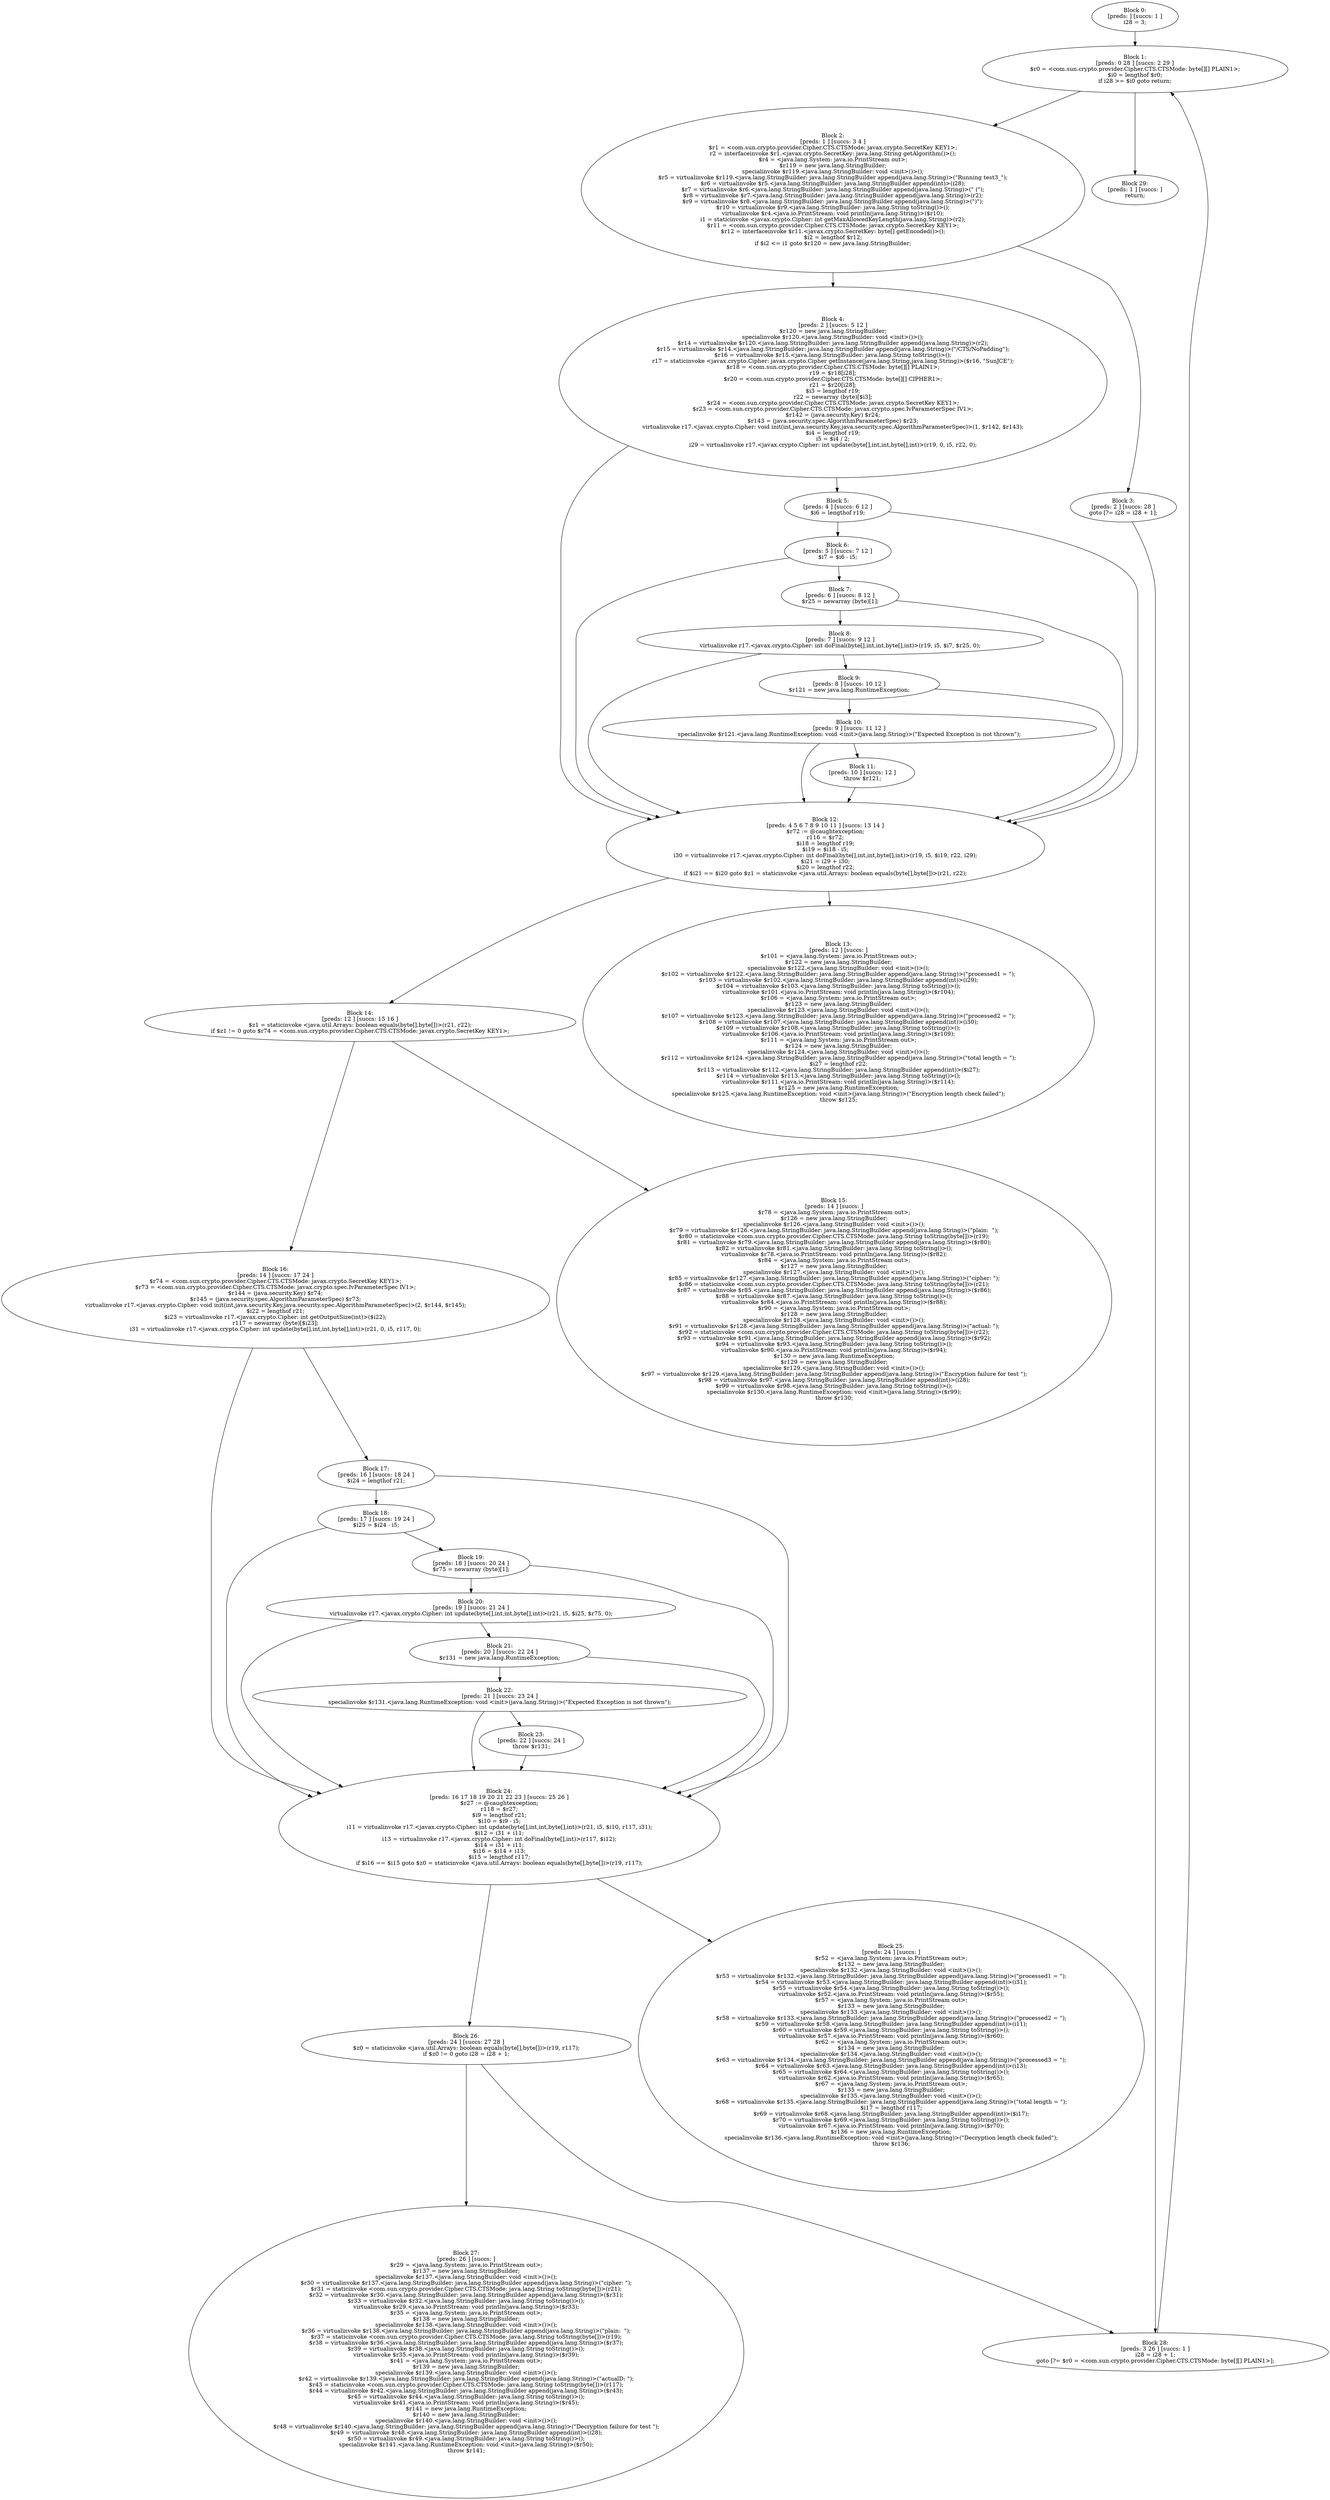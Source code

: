 digraph "unitGraph" {
    "Block 0:
[preds: ] [succs: 1 ]
i28 = 3;
"
    "Block 1:
[preds: 0 28 ] [succs: 2 29 ]
$r0 = <com.sun.crypto.provider.Cipher.CTS.CTSMode: byte[][] PLAIN1>;
$i0 = lengthof $r0;
if i28 >= $i0 goto return;
"
    "Block 2:
[preds: 1 ] [succs: 3 4 ]
$r1 = <com.sun.crypto.provider.Cipher.CTS.CTSMode: javax.crypto.SecretKey KEY1>;
r2 = interfaceinvoke $r1.<javax.crypto.SecretKey: java.lang.String getAlgorithm()>();
$r4 = <java.lang.System: java.io.PrintStream out>;
$r119 = new java.lang.StringBuilder;
specialinvoke $r119.<java.lang.StringBuilder: void <init>()>();
$r5 = virtualinvoke $r119.<java.lang.StringBuilder: java.lang.StringBuilder append(java.lang.String)>(\"Running test3_\");
$r6 = virtualinvoke $r5.<java.lang.StringBuilder: java.lang.StringBuilder append(int)>(i28);
$r7 = virtualinvoke $r6.<java.lang.StringBuilder: java.lang.StringBuilder append(java.lang.String)>(\" (\");
$r8 = virtualinvoke $r7.<java.lang.StringBuilder: java.lang.StringBuilder append(java.lang.String)>(r2);
$r9 = virtualinvoke $r8.<java.lang.StringBuilder: java.lang.StringBuilder append(java.lang.String)>(\")\");
$r10 = virtualinvoke $r9.<java.lang.StringBuilder: java.lang.String toString()>();
virtualinvoke $r4.<java.io.PrintStream: void println(java.lang.String)>($r10);
i1 = staticinvoke <javax.crypto.Cipher: int getMaxAllowedKeyLength(java.lang.String)>(r2);
$r11 = <com.sun.crypto.provider.Cipher.CTS.CTSMode: javax.crypto.SecretKey KEY1>;
$r12 = interfaceinvoke $r11.<javax.crypto.SecretKey: byte[] getEncoded()>();
$i2 = lengthof $r12;
if $i2 <= i1 goto $r120 = new java.lang.StringBuilder;
"
    "Block 3:
[preds: 2 ] [succs: 28 ]
goto [?= i28 = i28 + 1];
"
    "Block 4:
[preds: 2 ] [succs: 5 12 ]
$r120 = new java.lang.StringBuilder;
specialinvoke $r120.<java.lang.StringBuilder: void <init>()>();
$r14 = virtualinvoke $r120.<java.lang.StringBuilder: java.lang.StringBuilder append(java.lang.String)>(r2);
$r15 = virtualinvoke $r14.<java.lang.StringBuilder: java.lang.StringBuilder append(java.lang.String)>(\"/CTS/NoPadding\");
$r16 = virtualinvoke $r15.<java.lang.StringBuilder: java.lang.String toString()>();
r17 = staticinvoke <javax.crypto.Cipher: javax.crypto.Cipher getInstance(java.lang.String,java.lang.String)>($r16, \"SunJCE\");
$r18 = <com.sun.crypto.provider.Cipher.CTS.CTSMode: byte[][] PLAIN1>;
r19 = $r18[i28];
$r20 = <com.sun.crypto.provider.Cipher.CTS.CTSMode: byte[][] CIPHER1>;
r21 = $r20[i28];
$i3 = lengthof r19;
r22 = newarray (byte)[$i3];
$r24 = <com.sun.crypto.provider.Cipher.CTS.CTSMode: javax.crypto.SecretKey KEY1>;
$r23 = <com.sun.crypto.provider.Cipher.CTS.CTSMode: javax.crypto.spec.IvParameterSpec IV1>;
$r142 = (java.security.Key) $r24;
$r143 = (java.security.spec.AlgorithmParameterSpec) $r23;
virtualinvoke r17.<javax.crypto.Cipher: void init(int,java.security.Key,java.security.spec.AlgorithmParameterSpec)>(1, $r142, $r143);
$i4 = lengthof r19;
i5 = $i4 / 2;
i29 = virtualinvoke r17.<javax.crypto.Cipher: int update(byte[],int,int,byte[],int)>(r19, 0, i5, r22, 0);
"
    "Block 5:
[preds: 4 ] [succs: 6 12 ]
$i6 = lengthof r19;
"
    "Block 6:
[preds: 5 ] [succs: 7 12 ]
$i7 = $i6 - i5;
"
    "Block 7:
[preds: 6 ] [succs: 8 12 ]
$r25 = newarray (byte)[1];
"
    "Block 8:
[preds: 7 ] [succs: 9 12 ]
virtualinvoke r17.<javax.crypto.Cipher: int doFinal(byte[],int,int,byte[],int)>(r19, i5, $i7, $r25, 0);
"
    "Block 9:
[preds: 8 ] [succs: 10 12 ]
$r121 = new java.lang.RuntimeException;
"
    "Block 10:
[preds: 9 ] [succs: 11 12 ]
specialinvoke $r121.<java.lang.RuntimeException: void <init>(java.lang.String)>(\"Expected Exception is not thrown\");
"
    "Block 11:
[preds: 10 ] [succs: 12 ]
throw $r121;
"
    "Block 12:
[preds: 4 5 6 7 8 9 10 11 ] [succs: 13 14 ]
$r72 := @caughtexception;
r116 = $r72;
$i18 = lengthof r19;
$i19 = $i18 - i5;
i30 = virtualinvoke r17.<javax.crypto.Cipher: int doFinal(byte[],int,int,byte[],int)>(r19, i5, $i19, r22, i29);
$i21 = i29 + i30;
$i20 = lengthof r22;
if $i21 == $i20 goto $z1 = staticinvoke <java.util.Arrays: boolean equals(byte[],byte[])>(r21, r22);
"
    "Block 13:
[preds: 12 ] [succs: ]
$r101 = <java.lang.System: java.io.PrintStream out>;
$r122 = new java.lang.StringBuilder;
specialinvoke $r122.<java.lang.StringBuilder: void <init>()>();
$r102 = virtualinvoke $r122.<java.lang.StringBuilder: java.lang.StringBuilder append(java.lang.String)>(\"processed1 = \");
$r103 = virtualinvoke $r102.<java.lang.StringBuilder: java.lang.StringBuilder append(int)>(i29);
$r104 = virtualinvoke $r103.<java.lang.StringBuilder: java.lang.String toString()>();
virtualinvoke $r101.<java.io.PrintStream: void println(java.lang.String)>($r104);
$r106 = <java.lang.System: java.io.PrintStream out>;
$r123 = new java.lang.StringBuilder;
specialinvoke $r123.<java.lang.StringBuilder: void <init>()>();
$r107 = virtualinvoke $r123.<java.lang.StringBuilder: java.lang.StringBuilder append(java.lang.String)>(\"processed2 = \");
$r108 = virtualinvoke $r107.<java.lang.StringBuilder: java.lang.StringBuilder append(int)>(i30);
$r109 = virtualinvoke $r108.<java.lang.StringBuilder: java.lang.String toString()>();
virtualinvoke $r106.<java.io.PrintStream: void println(java.lang.String)>($r109);
$r111 = <java.lang.System: java.io.PrintStream out>;
$r124 = new java.lang.StringBuilder;
specialinvoke $r124.<java.lang.StringBuilder: void <init>()>();
$r112 = virtualinvoke $r124.<java.lang.StringBuilder: java.lang.StringBuilder append(java.lang.String)>(\"total length = \");
$i27 = lengthof r22;
$r113 = virtualinvoke $r112.<java.lang.StringBuilder: java.lang.StringBuilder append(int)>($i27);
$r114 = virtualinvoke $r113.<java.lang.StringBuilder: java.lang.String toString()>();
virtualinvoke $r111.<java.io.PrintStream: void println(java.lang.String)>($r114);
$r125 = new java.lang.RuntimeException;
specialinvoke $r125.<java.lang.RuntimeException: void <init>(java.lang.String)>(\"Encryption length check failed\");
throw $r125;
"
    "Block 14:
[preds: 12 ] [succs: 15 16 ]
$z1 = staticinvoke <java.util.Arrays: boolean equals(byte[],byte[])>(r21, r22);
if $z1 != 0 goto $r74 = <com.sun.crypto.provider.Cipher.CTS.CTSMode: javax.crypto.SecretKey KEY1>;
"
    "Block 15:
[preds: 14 ] [succs: ]
$r78 = <java.lang.System: java.io.PrintStream out>;
$r126 = new java.lang.StringBuilder;
specialinvoke $r126.<java.lang.StringBuilder: void <init>()>();
$r79 = virtualinvoke $r126.<java.lang.StringBuilder: java.lang.StringBuilder append(java.lang.String)>(\"plain:  \");
$r80 = staticinvoke <com.sun.crypto.provider.Cipher.CTS.CTSMode: java.lang.String toString(byte[])>(r19);
$r81 = virtualinvoke $r79.<java.lang.StringBuilder: java.lang.StringBuilder append(java.lang.String)>($r80);
$r82 = virtualinvoke $r81.<java.lang.StringBuilder: java.lang.String toString()>();
virtualinvoke $r78.<java.io.PrintStream: void println(java.lang.String)>($r82);
$r84 = <java.lang.System: java.io.PrintStream out>;
$r127 = new java.lang.StringBuilder;
specialinvoke $r127.<java.lang.StringBuilder: void <init>()>();
$r85 = virtualinvoke $r127.<java.lang.StringBuilder: java.lang.StringBuilder append(java.lang.String)>(\"cipher: \");
$r86 = staticinvoke <com.sun.crypto.provider.Cipher.CTS.CTSMode: java.lang.String toString(byte[])>(r21);
$r87 = virtualinvoke $r85.<java.lang.StringBuilder: java.lang.StringBuilder append(java.lang.String)>($r86);
$r88 = virtualinvoke $r87.<java.lang.StringBuilder: java.lang.String toString()>();
virtualinvoke $r84.<java.io.PrintStream: void println(java.lang.String)>($r88);
$r90 = <java.lang.System: java.io.PrintStream out>;
$r128 = new java.lang.StringBuilder;
specialinvoke $r128.<java.lang.StringBuilder: void <init>()>();
$r91 = virtualinvoke $r128.<java.lang.StringBuilder: java.lang.StringBuilder append(java.lang.String)>(\"actual: \");
$r92 = staticinvoke <com.sun.crypto.provider.Cipher.CTS.CTSMode: java.lang.String toString(byte[])>(r22);
$r93 = virtualinvoke $r91.<java.lang.StringBuilder: java.lang.StringBuilder append(java.lang.String)>($r92);
$r94 = virtualinvoke $r93.<java.lang.StringBuilder: java.lang.String toString()>();
virtualinvoke $r90.<java.io.PrintStream: void println(java.lang.String)>($r94);
$r130 = new java.lang.RuntimeException;
$r129 = new java.lang.StringBuilder;
specialinvoke $r129.<java.lang.StringBuilder: void <init>()>();
$r97 = virtualinvoke $r129.<java.lang.StringBuilder: java.lang.StringBuilder append(java.lang.String)>(\"Encryption failure for test \");
$r98 = virtualinvoke $r97.<java.lang.StringBuilder: java.lang.StringBuilder append(int)>(i28);
$r99 = virtualinvoke $r98.<java.lang.StringBuilder: java.lang.String toString()>();
specialinvoke $r130.<java.lang.RuntimeException: void <init>(java.lang.String)>($r99);
throw $r130;
"
    "Block 16:
[preds: 14 ] [succs: 17 24 ]
$r74 = <com.sun.crypto.provider.Cipher.CTS.CTSMode: javax.crypto.SecretKey KEY1>;
$r73 = <com.sun.crypto.provider.Cipher.CTS.CTSMode: javax.crypto.spec.IvParameterSpec IV1>;
$r144 = (java.security.Key) $r74;
$r145 = (java.security.spec.AlgorithmParameterSpec) $r73;
virtualinvoke r17.<javax.crypto.Cipher: void init(int,java.security.Key,java.security.spec.AlgorithmParameterSpec)>(2, $r144, $r145);
$i22 = lengthof r21;
$i23 = virtualinvoke r17.<javax.crypto.Cipher: int getOutputSize(int)>($i22);
r117 = newarray (byte)[$i23];
i31 = virtualinvoke r17.<javax.crypto.Cipher: int update(byte[],int,int,byte[],int)>(r21, 0, i5, r117, 0);
"
    "Block 17:
[preds: 16 ] [succs: 18 24 ]
$i24 = lengthof r21;
"
    "Block 18:
[preds: 17 ] [succs: 19 24 ]
$i25 = $i24 - i5;
"
    "Block 19:
[preds: 18 ] [succs: 20 24 ]
$r75 = newarray (byte)[1];
"
    "Block 20:
[preds: 19 ] [succs: 21 24 ]
virtualinvoke r17.<javax.crypto.Cipher: int update(byte[],int,int,byte[],int)>(r21, i5, $i25, $r75, 0);
"
    "Block 21:
[preds: 20 ] [succs: 22 24 ]
$r131 = new java.lang.RuntimeException;
"
    "Block 22:
[preds: 21 ] [succs: 23 24 ]
specialinvoke $r131.<java.lang.RuntimeException: void <init>(java.lang.String)>(\"Expected Exception is not thrown\");
"
    "Block 23:
[preds: 22 ] [succs: 24 ]
throw $r131;
"
    "Block 24:
[preds: 16 17 18 19 20 21 22 23 ] [succs: 25 26 ]
$r27 := @caughtexception;
r118 = $r27;
$i9 = lengthof r21;
$i10 = $i9 - i5;
i11 = virtualinvoke r17.<javax.crypto.Cipher: int update(byte[],int,int,byte[],int)>(r21, i5, $i10, r117, i31);
$i12 = i31 + i11;
i13 = virtualinvoke r17.<javax.crypto.Cipher: int doFinal(byte[],int)>(r117, $i12);
$i14 = i31 + i11;
$i16 = $i14 + i13;
$i15 = lengthof r117;
if $i16 == $i15 goto $z0 = staticinvoke <java.util.Arrays: boolean equals(byte[],byte[])>(r19, r117);
"
    "Block 25:
[preds: 24 ] [succs: ]
$r52 = <java.lang.System: java.io.PrintStream out>;
$r132 = new java.lang.StringBuilder;
specialinvoke $r132.<java.lang.StringBuilder: void <init>()>();
$r53 = virtualinvoke $r132.<java.lang.StringBuilder: java.lang.StringBuilder append(java.lang.String)>(\"processed1 = \");
$r54 = virtualinvoke $r53.<java.lang.StringBuilder: java.lang.StringBuilder append(int)>(i31);
$r55 = virtualinvoke $r54.<java.lang.StringBuilder: java.lang.String toString()>();
virtualinvoke $r52.<java.io.PrintStream: void println(java.lang.String)>($r55);
$r57 = <java.lang.System: java.io.PrintStream out>;
$r133 = new java.lang.StringBuilder;
specialinvoke $r133.<java.lang.StringBuilder: void <init>()>();
$r58 = virtualinvoke $r133.<java.lang.StringBuilder: java.lang.StringBuilder append(java.lang.String)>(\"processed2 = \");
$r59 = virtualinvoke $r58.<java.lang.StringBuilder: java.lang.StringBuilder append(int)>(i11);
$r60 = virtualinvoke $r59.<java.lang.StringBuilder: java.lang.String toString()>();
virtualinvoke $r57.<java.io.PrintStream: void println(java.lang.String)>($r60);
$r62 = <java.lang.System: java.io.PrintStream out>;
$r134 = new java.lang.StringBuilder;
specialinvoke $r134.<java.lang.StringBuilder: void <init>()>();
$r63 = virtualinvoke $r134.<java.lang.StringBuilder: java.lang.StringBuilder append(java.lang.String)>(\"processed3 = \");
$r64 = virtualinvoke $r63.<java.lang.StringBuilder: java.lang.StringBuilder append(int)>(i13);
$r65 = virtualinvoke $r64.<java.lang.StringBuilder: java.lang.String toString()>();
virtualinvoke $r62.<java.io.PrintStream: void println(java.lang.String)>($r65);
$r67 = <java.lang.System: java.io.PrintStream out>;
$r135 = new java.lang.StringBuilder;
specialinvoke $r135.<java.lang.StringBuilder: void <init>()>();
$r68 = virtualinvoke $r135.<java.lang.StringBuilder: java.lang.StringBuilder append(java.lang.String)>(\"total length = \");
$i17 = lengthof r117;
$r69 = virtualinvoke $r68.<java.lang.StringBuilder: java.lang.StringBuilder append(int)>($i17);
$r70 = virtualinvoke $r69.<java.lang.StringBuilder: java.lang.String toString()>();
virtualinvoke $r67.<java.io.PrintStream: void println(java.lang.String)>($r70);
$r136 = new java.lang.RuntimeException;
specialinvoke $r136.<java.lang.RuntimeException: void <init>(java.lang.String)>(\"Decryption length check failed\");
throw $r136;
"
    "Block 26:
[preds: 24 ] [succs: 27 28 ]
$z0 = staticinvoke <java.util.Arrays: boolean equals(byte[],byte[])>(r19, r117);
if $z0 != 0 goto i28 = i28 + 1;
"
    "Block 27:
[preds: 26 ] [succs: ]
$r29 = <java.lang.System: java.io.PrintStream out>;
$r137 = new java.lang.StringBuilder;
specialinvoke $r137.<java.lang.StringBuilder: void <init>()>();
$r30 = virtualinvoke $r137.<java.lang.StringBuilder: java.lang.StringBuilder append(java.lang.String)>(\"cipher: \");
$r31 = staticinvoke <com.sun.crypto.provider.Cipher.CTS.CTSMode: java.lang.String toString(byte[])>(r21);
$r32 = virtualinvoke $r30.<java.lang.StringBuilder: java.lang.StringBuilder append(java.lang.String)>($r31);
$r33 = virtualinvoke $r32.<java.lang.StringBuilder: java.lang.String toString()>();
virtualinvoke $r29.<java.io.PrintStream: void println(java.lang.String)>($r33);
$r35 = <java.lang.System: java.io.PrintStream out>;
$r138 = new java.lang.StringBuilder;
specialinvoke $r138.<java.lang.StringBuilder: void <init>()>();
$r36 = virtualinvoke $r138.<java.lang.StringBuilder: java.lang.StringBuilder append(java.lang.String)>(\"plain:  \");
$r37 = staticinvoke <com.sun.crypto.provider.Cipher.CTS.CTSMode: java.lang.String toString(byte[])>(r19);
$r38 = virtualinvoke $r36.<java.lang.StringBuilder: java.lang.StringBuilder append(java.lang.String)>($r37);
$r39 = virtualinvoke $r38.<java.lang.StringBuilder: java.lang.String toString()>();
virtualinvoke $r35.<java.io.PrintStream: void println(java.lang.String)>($r39);
$r41 = <java.lang.System: java.io.PrintStream out>;
$r139 = new java.lang.StringBuilder;
specialinvoke $r139.<java.lang.StringBuilder: void <init>()>();
$r42 = virtualinvoke $r139.<java.lang.StringBuilder: java.lang.StringBuilder append(java.lang.String)>(\"actualD: \");
$r43 = staticinvoke <com.sun.crypto.provider.Cipher.CTS.CTSMode: java.lang.String toString(byte[])>(r117);
$r44 = virtualinvoke $r42.<java.lang.StringBuilder: java.lang.StringBuilder append(java.lang.String)>($r43);
$r45 = virtualinvoke $r44.<java.lang.StringBuilder: java.lang.String toString()>();
virtualinvoke $r41.<java.io.PrintStream: void println(java.lang.String)>($r45);
$r141 = new java.lang.RuntimeException;
$r140 = new java.lang.StringBuilder;
specialinvoke $r140.<java.lang.StringBuilder: void <init>()>();
$r48 = virtualinvoke $r140.<java.lang.StringBuilder: java.lang.StringBuilder append(java.lang.String)>(\"Decryption failure for test \");
$r49 = virtualinvoke $r48.<java.lang.StringBuilder: java.lang.StringBuilder append(int)>(i28);
$r50 = virtualinvoke $r49.<java.lang.StringBuilder: java.lang.String toString()>();
specialinvoke $r141.<java.lang.RuntimeException: void <init>(java.lang.String)>($r50);
throw $r141;
"
    "Block 28:
[preds: 3 26 ] [succs: 1 ]
i28 = i28 + 1;
goto [?= $r0 = <com.sun.crypto.provider.Cipher.CTS.CTSMode: byte[][] PLAIN1>];
"
    "Block 29:
[preds: 1 ] [succs: ]
return;
"
    "Block 0:
[preds: ] [succs: 1 ]
i28 = 3;
"->"Block 1:
[preds: 0 28 ] [succs: 2 29 ]
$r0 = <com.sun.crypto.provider.Cipher.CTS.CTSMode: byte[][] PLAIN1>;
$i0 = lengthof $r0;
if i28 >= $i0 goto return;
";
    "Block 1:
[preds: 0 28 ] [succs: 2 29 ]
$r0 = <com.sun.crypto.provider.Cipher.CTS.CTSMode: byte[][] PLAIN1>;
$i0 = lengthof $r0;
if i28 >= $i0 goto return;
"->"Block 2:
[preds: 1 ] [succs: 3 4 ]
$r1 = <com.sun.crypto.provider.Cipher.CTS.CTSMode: javax.crypto.SecretKey KEY1>;
r2 = interfaceinvoke $r1.<javax.crypto.SecretKey: java.lang.String getAlgorithm()>();
$r4 = <java.lang.System: java.io.PrintStream out>;
$r119 = new java.lang.StringBuilder;
specialinvoke $r119.<java.lang.StringBuilder: void <init>()>();
$r5 = virtualinvoke $r119.<java.lang.StringBuilder: java.lang.StringBuilder append(java.lang.String)>(\"Running test3_\");
$r6 = virtualinvoke $r5.<java.lang.StringBuilder: java.lang.StringBuilder append(int)>(i28);
$r7 = virtualinvoke $r6.<java.lang.StringBuilder: java.lang.StringBuilder append(java.lang.String)>(\" (\");
$r8 = virtualinvoke $r7.<java.lang.StringBuilder: java.lang.StringBuilder append(java.lang.String)>(r2);
$r9 = virtualinvoke $r8.<java.lang.StringBuilder: java.lang.StringBuilder append(java.lang.String)>(\")\");
$r10 = virtualinvoke $r9.<java.lang.StringBuilder: java.lang.String toString()>();
virtualinvoke $r4.<java.io.PrintStream: void println(java.lang.String)>($r10);
i1 = staticinvoke <javax.crypto.Cipher: int getMaxAllowedKeyLength(java.lang.String)>(r2);
$r11 = <com.sun.crypto.provider.Cipher.CTS.CTSMode: javax.crypto.SecretKey KEY1>;
$r12 = interfaceinvoke $r11.<javax.crypto.SecretKey: byte[] getEncoded()>();
$i2 = lengthof $r12;
if $i2 <= i1 goto $r120 = new java.lang.StringBuilder;
";
    "Block 1:
[preds: 0 28 ] [succs: 2 29 ]
$r0 = <com.sun.crypto.provider.Cipher.CTS.CTSMode: byte[][] PLAIN1>;
$i0 = lengthof $r0;
if i28 >= $i0 goto return;
"->"Block 29:
[preds: 1 ] [succs: ]
return;
";
    "Block 2:
[preds: 1 ] [succs: 3 4 ]
$r1 = <com.sun.crypto.provider.Cipher.CTS.CTSMode: javax.crypto.SecretKey KEY1>;
r2 = interfaceinvoke $r1.<javax.crypto.SecretKey: java.lang.String getAlgorithm()>();
$r4 = <java.lang.System: java.io.PrintStream out>;
$r119 = new java.lang.StringBuilder;
specialinvoke $r119.<java.lang.StringBuilder: void <init>()>();
$r5 = virtualinvoke $r119.<java.lang.StringBuilder: java.lang.StringBuilder append(java.lang.String)>(\"Running test3_\");
$r6 = virtualinvoke $r5.<java.lang.StringBuilder: java.lang.StringBuilder append(int)>(i28);
$r7 = virtualinvoke $r6.<java.lang.StringBuilder: java.lang.StringBuilder append(java.lang.String)>(\" (\");
$r8 = virtualinvoke $r7.<java.lang.StringBuilder: java.lang.StringBuilder append(java.lang.String)>(r2);
$r9 = virtualinvoke $r8.<java.lang.StringBuilder: java.lang.StringBuilder append(java.lang.String)>(\")\");
$r10 = virtualinvoke $r9.<java.lang.StringBuilder: java.lang.String toString()>();
virtualinvoke $r4.<java.io.PrintStream: void println(java.lang.String)>($r10);
i1 = staticinvoke <javax.crypto.Cipher: int getMaxAllowedKeyLength(java.lang.String)>(r2);
$r11 = <com.sun.crypto.provider.Cipher.CTS.CTSMode: javax.crypto.SecretKey KEY1>;
$r12 = interfaceinvoke $r11.<javax.crypto.SecretKey: byte[] getEncoded()>();
$i2 = lengthof $r12;
if $i2 <= i1 goto $r120 = new java.lang.StringBuilder;
"->"Block 3:
[preds: 2 ] [succs: 28 ]
goto [?= i28 = i28 + 1];
";
    "Block 2:
[preds: 1 ] [succs: 3 4 ]
$r1 = <com.sun.crypto.provider.Cipher.CTS.CTSMode: javax.crypto.SecretKey KEY1>;
r2 = interfaceinvoke $r1.<javax.crypto.SecretKey: java.lang.String getAlgorithm()>();
$r4 = <java.lang.System: java.io.PrintStream out>;
$r119 = new java.lang.StringBuilder;
specialinvoke $r119.<java.lang.StringBuilder: void <init>()>();
$r5 = virtualinvoke $r119.<java.lang.StringBuilder: java.lang.StringBuilder append(java.lang.String)>(\"Running test3_\");
$r6 = virtualinvoke $r5.<java.lang.StringBuilder: java.lang.StringBuilder append(int)>(i28);
$r7 = virtualinvoke $r6.<java.lang.StringBuilder: java.lang.StringBuilder append(java.lang.String)>(\" (\");
$r8 = virtualinvoke $r7.<java.lang.StringBuilder: java.lang.StringBuilder append(java.lang.String)>(r2);
$r9 = virtualinvoke $r8.<java.lang.StringBuilder: java.lang.StringBuilder append(java.lang.String)>(\")\");
$r10 = virtualinvoke $r9.<java.lang.StringBuilder: java.lang.String toString()>();
virtualinvoke $r4.<java.io.PrintStream: void println(java.lang.String)>($r10);
i1 = staticinvoke <javax.crypto.Cipher: int getMaxAllowedKeyLength(java.lang.String)>(r2);
$r11 = <com.sun.crypto.provider.Cipher.CTS.CTSMode: javax.crypto.SecretKey KEY1>;
$r12 = interfaceinvoke $r11.<javax.crypto.SecretKey: byte[] getEncoded()>();
$i2 = lengthof $r12;
if $i2 <= i1 goto $r120 = new java.lang.StringBuilder;
"->"Block 4:
[preds: 2 ] [succs: 5 12 ]
$r120 = new java.lang.StringBuilder;
specialinvoke $r120.<java.lang.StringBuilder: void <init>()>();
$r14 = virtualinvoke $r120.<java.lang.StringBuilder: java.lang.StringBuilder append(java.lang.String)>(r2);
$r15 = virtualinvoke $r14.<java.lang.StringBuilder: java.lang.StringBuilder append(java.lang.String)>(\"/CTS/NoPadding\");
$r16 = virtualinvoke $r15.<java.lang.StringBuilder: java.lang.String toString()>();
r17 = staticinvoke <javax.crypto.Cipher: javax.crypto.Cipher getInstance(java.lang.String,java.lang.String)>($r16, \"SunJCE\");
$r18 = <com.sun.crypto.provider.Cipher.CTS.CTSMode: byte[][] PLAIN1>;
r19 = $r18[i28];
$r20 = <com.sun.crypto.provider.Cipher.CTS.CTSMode: byte[][] CIPHER1>;
r21 = $r20[i28];
$i3 = lengthof r19;
r22 = newarray (byte)[$i3];
$r24 = <com.sun.crypto.provider.Cipher.CTS.CTSMode: javax.crypto.SecretKey KEY1>;
$r23 = <com.sun.crypto.provider.Cipher.CTS.CTSMode: javax.crypto.spec.IvParameterSpec IV1>;
$r142 = (java.security.Key) $r24;
$r143 = (java.security.spec.AlgorithmParameterSpec) $r23;
virtualinvoke r17.<javax.crypto.Cipher: void init(int,java.security.Key,java.security.spec.AlgorithmParameterSpec)>(1, $r142, $r143);
$i4 = lengthof r19;
i5 = $i4 / 2;
i29 = virtualinvoke r17.<javax.crypto.Cipher: int update(byte[],int,int,byte[],int)>(r19, 0, i5, r22, 0);
";
    "Block 3:
[preds: 2 ] [succs: 28 ]
goto [?= i28 = i28 + 1];
"->"Block 28:
[preds: 3 26 ] [succs: 1 ]
i28 = i28 + 1;
goto [?= $r0 = <com.sun.crypto.provider.Cipher.CTS.CTSMode: byte[][] PLAIN1>];
";
    "Block 4:
[preds: 2 ] [succs: 5 12 ]
$r120 = new java.lang.StringBuilder;
specialinvoke $r120.<java.lang.StringBuilder: void <init>()>();
$r14 = virtualinvoke $r120.<java.lang.StringBuilder: java.lang.StringBuilder append(java.lang.String)>(r2);
$r15 = virtualinvoke $r14.<java.lang.StringBuilder: java.lang.StringBuilder append(java.lang.String)>(\"/CTS/NoPadding\");
$r16 = virtualinvoke $r15.<java.lang.StringBuilder: java.lang.String toString()>();
r17 = staticinvoke <javax.crypto.Cipher: javax.crypto.Cipher getInstance(java.lang.String,java.lang.String)>($r16, \"SunJCE\");
$r18 = <com.sun.crypto.provider.Cipher.CTS.CTSMode: byte[][] PLAIN1>;
r19 = $r18[i28];
$r20 = <com.sun.crypto.provider.Cipher.CTS.CTSMode: byte[][] CIPHER1>;
r21 = $r20[i28];
$i3 = lengthof r19;
r22 = newarray (byte)[$i3];
$r24 = <com.sun.crypto.provider.Cipher.CTS.CTSMode: javax.crypto.SecretKey KEY1>;
$r23 = <com.sun.crypto.provider.Cipher.CTS.CTSMode: javax.crypto.spec.IvParameterSpec IV1>;
$r142 = (java.security.Key) $r24;
$r143 = (java.security.spec.AlgorithmParameterSpec) $r23;
virtualinvoke r17.<javax.crypto.Cipher: void init(int,java.security.Key,java.security.spec.AlgorithmParameterSpec)>(1, $r142, $r143);
$i4 = lengthof r19;
i5 = $i4 / 2;
i29 = virtualinvoke r17.<javax.crypto.Cipher: int update(byte[],int,int,byte[],int)>(r19, 0, i5, r22, 0);
"->"Block 5:
[preds: 4 ] [succs: 6 12 ]
$i6 = lengthof r19;
";
    "Block 4:
[preds: 2 ] [succs: 5 12 ]
$r120 = new java.lang.StringBuilder;
specialinvoke $r120.<java.lang.StringBuilder: void <init>()>();
$r14 = virtualinvoke $r120.<java.lang.StringBuilder: java.lang.StringBuilder append(java.lang.String)>(r2);
$r15 = virtualinvoke $r14.<java.lang.StringBuilder: java.lang.StringBuilder append(java.lang.String)>(\"/CTS/NoPadding\");
$r16 = virtualinvoke $r15.<java.lang.StringBuilder: java.lang.String toString()>();
r17 = staticinvoke <javax.crypto.Cipher: javax.crypto.Cipher getInstance(java.lang.String,java.lang.String)>($r16, \"SunJCE\");
$r18 = <com.sun.crypto.provider.Cipher.CTS.CTSMode: byte[][] PLAIN1>;
r19 = $r18[i28];
$r20 = <com.sun.crypto.provider.Cipher.CTS.CTSMode: byte[][] CIPHER1>;
r21 = $r20[i28];
$i3 = lengthof r19;
r22 = newarray (byte)[$i3];
$r24 = <com.sun.crypto.provider.Cipher.CTS.CTSMode: javax.crypto.SecretKey KEY1>;
$r23 = <com.sun.crypto.provider.Cipher.CTS.CTSMode: javax.crypto.spec.IvParameterSpec IV1>;
$r142 = (java.security.Key) $r24;
$r143 = (java.security.spec.AlgorithmParameterSpec) $r23;
virtualinvoke r17.<javax.crypto.Cipher: void init(int,java.security.Key,java.security.spec.AlgorithmParameterSpec)>(1, $r142, $r143);
$i4 = lengthof r19;
i5 = $i4 / 2;
i29 = virtualinvoke r17.<javax.crypto.Cipher: int update(byte[],int,int,byte[],int)>(r19, 0, i5, r22, 0);
"->"Block 12:
[preds: 4 5 6 7 8 9 10 11 ] [succs: 13 14 ]
$r72 := @caughtexception;
r116 = $r72;
$i18 = lengthof r19;
$i19 = $i18 - i5;
i30 = virtualinvoke r17.<javax.crypto.Cipher: int doFinal(byte[],int,int,byte[],int)>(r19, i5, $i19, r22, i29);
$i21 = i29 + i30;
$i20 = lengthof r22;
if $i21 == $i20 goto $z1 = staticinvoke <java.util.Arrays: boolean equals(byte[],byte[])>(r21, r22);
";
    "Block 5:
[preds: 4 ] [succs: 6 12 ]
$i6 = lengthof r19;
"->"Block 6:
[preds: 5 ] [succs: 7 12 ]
$i7 = $i6 - i5;
";
    "Block 5:
[preds: 4 ] [succs: 6 12 ]
$i6 = lengthof r19;
"->"Block 12:
[preds: 4 5 6 7 8 9 10 11 ] [succs: 13 14 ]
$r72 := @caughtexception;
r116 = $r72;
$i18 = lengthof r19;
$i19 = $i18 - i5;
i30 = virtualinvoke r17.<javax.crypto.Cipher: int doFinal(byte[],int,int,byte[],int)>(r19, i5, $i19, r22, i29);
$i21 = i29 + i30;
$i20 = lengthof r22;
if $i21 == $i20 goto $z1 = staticinvoke <java.util.Arrays: boolean equals(byte[],byte[])>(r21, r22);
";
    "Block 6:
[preds: 5 ] [succs: 7 12 ]
$i7 = $i6 - i5;
"->"Block 7:
[preds: 6 ] [succs: 8 12 ]
$r25 = newarray (byte)[1];
";
    "Block 6:
[preds: 5 ] [succs: 7 12 ]
$i7 = $i6 - i5;
"->"Block 12:
[preds: 4 5 6 7 8 9 10 11 ] [succs: 13 14 ]
$r72 := @caughtexception;
r116 = $r72;
$i18 = lengthof r19;
$i19 = $i18 - i5;
i30 = virtualinvoke r17.<javax.crypto.Cipher: int doFinal(byte[],int,int,byte[],int)>(r19, i5, $i19, r22, i29);
$i21 = i29 + i30;
$i20 = lengthof r22;
if $i21 == $i20 goto $z1 = staticinvoke <java.util.Arrays: boolean equals(byte[],byte[])>(r21, r22);
";
    "Block 7:
[preds: 6 ] [succs: 8 12 ]
$r25 = newarray (byte)[1];
"->"Block 8:
[preds: 7 ] [succs: 9 12 ]
virtualinvoke r17.<javax.crypto.Cipher: int doFinal(byte[],int,int,byte[],int)>(r19, i5, $i7, $r25, 0);
";
    "Block 7:
[preds: 6 ] [succs: 8 12 ]
$r25 = newarray (byte)[1];
"->"Block 12:
[preds: 4 5 6 7 8 9 10 11 ] [succs: 13 14 ]
$r72 := @caughtexception;
r116 = $r72;
$i18 = lengthof r19;
$i19 = $i18 - i5;
i30 = virtualinvoke r17.<javax.crypto.Cipher: int doFinal(byte[],int,int,byte[],int)>(r19, i5, $i19, r22, i29);
$i21 = i29 + i30;
$i20 = lengthof r22;
if $i21 == $i20 goto $z1 = staticinvoke <java.util.Arrays: boolean equals(byte[],byte[])>(r21, r22);
";
    "Block 8:
[preds: 7 ] [succs: 9 12 ]
virtualinvoke r17.<javax.crypto.Cipher: int doFinal(byte[],int,int,byte[],int)>(r19, i5, $i7, $r25, 0);
"->"Block 9:
[preds: 8 ] [succs: 10 12 ]
$r121 = new java.lang.RuntimeException;
";
    "Block 8:
[preds: 7 ] [succs: 9 12 ]
virtualinvoke r17.<javax.crypto.Cipher: int doFinal(byte[],int,int,byte[],int)>(r19, i5, $i7, $r25, 0);
"->"Block 12:
[preds: 4 5 6 7 8 9 10 11 ] [succs: 13 14 ]
$r72 := @caughtexception;
r116 = $r72;
$i18 = lengthof r19;
$i19 = $i18 - i5;
i30 = virtualinvoke r17.<javax.crypto.Cipher: int doFinal(byte[],int,int,byte[],int)>(r19, i5, $i19, r22, i29);
$i21 = i29 + i30;
$i20 = lengthof r22;
if $i21 == $i20 goto $z1 = staticinvoke <java.util.Arrays: boolean equals(byte[],byte[])>(r21, r22);
";
    "Block 9:
[preds: 8 ] [succs: 10 12 ]
$r121 = new java.lang.RuntimeException;
"->"Block 10:
[preds: 9 ] [succs: 11 12 ]
specialinvoke $r121.<java.lang.RuntimeException: void <init>(java.lang.String)>(\"Expected Exception is not thrown\");
";
    "Block 9:
[preds: 8 ] [succs: 10 12 ]
$r121 = new java.lang.RuntimeException;
"->"Block 12:
[preds: 4 5 6 7 8 9 10 11 ] [succs: 13 14 ]
$r72 := @caughtexception;
r116 = $r72;
$i18 = lengthof r19;
$i19 = $i18 - i5;
i30 = virtualinvoke r17.<javax.crypto.Cipher: int doFinal(byte[],int,int,byte[],int)>(r19, i5, $i19, r22, i29);
$i21 = i29 + i30;
$i20 = lengthof r22;
if $i21 == $i20 goto $z1 = staticinvoke <java.util.Arrays: boolean equals(byte[],byte[])>(r21, r22);
";
    "Block 10:
[preds: 9 ] [succs: 11 12 ]
specialinvoke $r121.<java.lang.RuntimeException: void <init>(java.lang.String)>(\"Expected Exception is not thrown\");
"->"Block 11:
[preds: 10 ] [succs: 12 ]
throw $r121;
";
    "Block 10:
[preds: 9 ] [succs: 11 12 ]
specialinvoke $r121.<java.lang.RuntimeException: void <init>(java.lang.String)>(\"Expected Exception is not thrown\");
"->"Block 12:
[preds: 4 5 6 7 8 9 10 11 ] [succs: 13 14 ]
$r72 := @caughtexception;
r116 = $r72;
$i18 = lengthof r19;
$i19 = $i18 - i5;
i30 = virtualinvoke r17.<javax.crypto.Cipher: int doFinal(byte[],int,int,byte[],int)>(r19, i5, $i19, r22, i29);
$i21 = i29 + i30;
$i20 = lengthof r22;
if $i21 == $i20 goto $z1 = staticinvoke <java.util.Arrays: boolean equals(byte[],byte[])>(r21, r22);
";
    "Block 11:
[preds: 10 ] [succs: 12 ]
throw $r121;
"->"Block 12:
[preds: 4 5 6 7 8 9 10 11 ] [succs: 13 14 ]
$r72 := @caughtexception;
r116 = $r72;
$i18 = lengthof r19;
$i19 = $i18 - i5;
i30 = virtualinvoke r17.<javax.crypto.Cipher: int doFinal(byte[],int,int,byte[],int)>(r19, i5, $i19, r22, i29);
$i21 = i29 + i30;
$i20 = lengthof r22;
if $i21 == $i20 goto $z1 = staticinvoke <java.util.Arrays: boolean equals(byte[],byte[])>(r21, r22);
";
    "Block 12:
[preds: 4 5 6 7 8 9 10 11 ] [succs: 13 14 ]
$r72 := @caughtexception;
r116 = $r72;
$i18 = lengthof r19;
$i19 = $i18 - i5;
i30 = virtualinvoke r17.<javax.crypto.Cipher: int doFinal(byte[],int,int,byte[],int)>(r19, i5, $i19, r22, i29);
$i21 = i29 + i30;
$i20 = lengthof r22;
if $i21 == $i20 goto $z1 = staticinvoke <java.util.Arrays: boolean equals(byte[],byte[])>(r21, r22);
"->"Block 13:
[preds: 12 ] [succs: ]
$r101 = <java.lang.System: java.io.PrintStream out>;
$r122 = new java.lang.StringBuilder;
specialinvoke $r122.<java.lang.StringBuilder: void <init>()>();
$r102 = virtualinvoke $r122.<java.lang.StringBuilder: java.lang.StringBuilder append(java.lang.String)>(\"processed1 = \");
$r103 = virtualinvoke $r102.<java.lang.StringBuilder: java.lang.StringBuilder append(int)>(i29);
$r104 = virtualinvoke $r103.<java.lang.StringBuilder: java.lang.String toString()>();
virtualinvoke $r101.<java.io.PrintStream: void println(java.lang.String)>($r104);
$r106 = <java.lang.System: java.io.PrintStream out>;
$r123 = new java.lang.StringBuilder;
specialinvoke $r123.<java.lang.StringBuilder: void <init>()>();
$r107 = virtualinvoke $r123.<java.lang.StringBuilder: java.lang.StringBuilder append(java.lang.String)>(\"processed2 = \");
$r108 = virtualinvoke $r107.<java.lang.StringBuilder: java.lang.StringBuilder append(int)>(i30);
$r109 = virtualinvoke $r108.<java.lang.StringBuilder: java.lang.String toString()>();
virtualinvoke $r106.<java.io.PrintStream: void println(java.lang.String)>($r109);
$r111 = <java.lang.System: java.io.PrintStream out>;
$r124 = new java.lang.StringBuilder;
specialinvoke $r124.<java.lang.StringBuilder: void <init>()>();
$r112 = virtualinvoke $r124.<java.lang.StringBuilder: java.lang.StringBuilder append(java.lang.String)>(\"total length = \");
$i27 = lengthof r22;
$r113 = virtualinvoke $r112.<java.lang.StringBuilder: java.lang.StringBuilder append(int)>($i27);
$r114 = virtualinvoke $r113.<java.lang.StringBuilder: java.lang.String toString()>();
virtualinvoke $r111.<java.io.PrintStream: void println(java.lang.String)>($r114);
$r125 = new java.lang.RuntimeException;
specialinvoke $r125.<java.lang.RuntimeException: void <init>(java.lang.String)>(\"Encryption length check failed\");
throw $r125;
";
    "Block 12:
[preds: 4 5 6 7 8 9 10 11 ] [succs: 13 14 ]
$r72 := @caughtexception;
r116 = $r72;
$i18 = lengthof r19;
$i19 = $i18 - i5;
i30 = virtualinvoke r17.<javax.crypto.Cipher: int doFinal(byte[],int,int,byte[],int)>(r19, i5, $i19, r22, i29);
$i21 = i29 + i30;
$i20 = lengthof r22;
if $i21 == $i20 goto $z1 = staticinvoke <java.util.Arrays: boolean equals(byte[],byte[])>(r21, r22);
"->"Block 14:
[preds: 12 ] [succs: 15 16 ]
$z1 = staticinvoke <java.util.Arrays: boolean equals(byte[],byte[])>(r21, r22);
if $z1 != 0 goto $r74 = <com.sun.crypto.provider.Cipher.CTS.CTSMode: javax.crypto.SecretKey KEY1>;
";
    "Block 14:
[preds: 12 ] [succs: 15 16 ]
$z1 = staticinvoke <java.util.Arrays: boolean equals(byte[],byte[])>(r21, r22);
if $z1 != 0 goto $r74 = <com.sun.crypto.provider.Cipher.CTS.CTSMode: javax.crypto.SecretKey KEY1>;
"->"Block 15:
[preds: 14 ] [succs: ]
$r78 = <java.lang.System: java.io.PrintStream out>;
$r126 = new java.lang.StringBuilder;
specialinvoke $r126.<java.lang.StringBuilder: void <init>()>();
$r79 = virtualinvoke $r126.<java.lang.StringBuilder: java.lang.StringBuilder append(java.lang.String)>(\"plain:  \");
$r80 = staticinvoke <com.sun.crypto.provider.Cipher.CTS.CTSMode: java.lang.String toString(byte[])>(r19);
$r81 = virtualinvoke $r79.<java.lang.StringBuilder: java.lang.StringBuilder append(java.lang.String)>($r80);
$r82 = virtualinvoke $r81.<java.lang.StringBuilder: java.lang.String toString()>();
virtualinvoke $r78.<java.io.PrintStream: void println(java.lang.String)>($r82);
$r84 = <java.lang.System: java.io.PrintStream out>;
$r127 = new java.lang.StringBuilder;
specialinvoke $r127.<java.lang.StringBuilder: void <init>()>();
$r85 = virtualinvoke $r127.<java.lang.StringBuilder: java.lang.StringBuilder append(java.lang.String)>(\"cipher: \");
$r86 = staticinvoke <com.sun.crypto.provider.Cipher.CTS.CTSMode: java.lang.String toString(byte[])>(r21);
$r87 = virtualinvoke $r85.<java.lang.StringBuilder: java.lang.StringBuilder append(java.lang.String)>($r86);
$r88 = virtualinvoke $r87.<java.lang.StringBuilder: java.lang.String toString()>();
virtualinvoke $r84.<java.io.PrintStream: void println(java.lang.String)>($r88);
$r90 = <java.lang.System: java.io.PrintStream out>;
$r128 = new java.lang.StringBuilder;
specialinvoke $r128.<java.lang.StringBuilder: void <init>()>();
$r91 = virtualinvoke $r128.<java.lang.StringBuilder: java.lang.StringBuilder append(java.lang.String)>(\"actual: \");
$r92 = staticinvoke <com.sun.crypto.provider.Cipher.CTS.CTSMode: java.lang.String toString(byte[])>(r22);
$r93 = virtualinvoke $r91.<java.lang.StringBuilder: java.lang.StringBuilder append(java.lang.String)>($r92);
$r94 = virtualinvoke $r93.<java.lang.StringBuilder: java.lang.String toString()>();
virtualinvoke $r90.<java.io.PrintStream: void println(java.lang.String)>($r94);
$r130 = new java.lang.RuntimeException;
$r129 = new java.lang.StringBuilder;
specialinvoke $r129.<java.lang.StringBuilder: void <init>()>();
$r97 = virtualinvoke $r129.<java.lang.StringBuilder: java.lang.StringBuilder append(java.lang.String)>(\"Encryption failure for test \");
$r98 = virtualinvoke $r97.<java.lang.StringBuilder: java.lang.StringBuilder append(int)>(i28);
$r99 = virtualinvoke $r98.<java.lang.StringBuilder: java.lang.String toString()>();
specialinvoke $r130.<java.lang.RuntimeException: void <init>(java.lang.String)>($r99);
throw $r130;
";
    "Block 14:
[preds: 12 ] [succs: 15 16 ]
$z1 = staticinvoke <java.util.Arrays: boolean equals(byte[],byte[])>(r21, r22);
if $z1 != 0 goto $r74 = <com.sun.crypto.provider.Cipher.CTS.CTSMode: javax.crypto.SecretKey KEY1>;
"->"Block 16:
[preds: 14 ] [succs: 17 24 ]
$r74 = <com.sun.crypto.provider.Cipher.CTS.CTSMode: javax.crypto.SecretKey KEY1>;
$r73 = <com.sun.crypto.provider.Cipher.CTS.CTSMode: javax.crypto.spec.IvParameterSpec IV1>;
$r144 = (java.security.Key) $r74;
$r145 = (java.security.spec.AlgorithmParameterSpec) $r73;
virtualinvoke r17.<javax.crypto.Cipher: void init(int,java.security.Key,java.security.spec.AlgorithmParameterSpec)>(2, $r144, $r145);
$i22 = lengthof r21;
$i23 = virtualinvoke r17.<javax.crypto.Cipher: int getOutputSize(int)>($i22);
r117 = newarray (byte)[$i23];
i31 = virtualinvoke r17.<javax.crypto.Cipher: int update(byte[],int,int,byte[],int)>(r21, 0, i5, r117, 0);
";
    "Block 16:
[preds: 14 ] [succs: 17 24 ]
$r74 = <com.sun.crypto.provider.Cipher.CTS.CTSMode: javax.crypto.SecretKey KEY1>;
$r73 = <com.sun.crypto.provider.Cipher.CTS.CTSMode: javax.crypto.spec.IvParameterSpec IV1>;
$r144 = (java.security.Key) $r74;
$r145 = (java.security.spec.AlgorithmParameterSpec) $r73;
virtualinvoke r17.<javax.crypto.Cipher: void init(int,java.security.Key,java.security.spec.AlgorithmParameterSpec)>(2, $r144, $r145);
$i22 = lengthof r21;
$i23 = virtualinvoke r17.<javax.crypto.Cipher: int getOutputSize(int)>($i22);
r117 = newarray (byte)[$i23];
i31 = virtualinvoke r17.<javax.crypto.Cipher: int update(byte[],int,int,byte[],int)>(r21, 0, i5, r117, 0);
"->"Block 17:
[preds: 16 ] [succs: 18 24 ]
$i24 = lengthof r21;
";
    "Block 16:
[preds: 14 ] [succs: 17 24 ]
$r74 = <com.sun.crypto.provider.Cipher.CTS.CTSMode: javax.crypto.SecretKey KEY1>;
$r73 = <com.sun.crypto.provider.Cipher.CTS.CTSMode: javax.crypto.spec.IvParameterSpec IV1>;
$r144 = (java.security.Key) $r74;
$r145 = (java.security.spec.AlgorithmParameterSpec) $r73;
virtualinvoke r17.<javax.crypto.Cipher: void init(int,java.security.Key,java.security.spec.AlgorithmParameterSpec)>(2, $r144, $r145);
$i22 = lengthof r21;
$i23 = virtualinvoke r17.<javax.crypto.Cipher: int getOutputSize(int)>($i22);
r117 = newarray (byte)[$i23];
i31 = virtualinvoke r17.<javax.crypto.Cipher: int update(byte[],int,int,byte[],int)>(r21, 0, i5, r117, 0);
"->"Block 24:
[preds: 16 17 18 19 20 21 22 23 ] [succs: 25 26 ]
$r27 := @caughtexception;
r118 = $r27;
$i9 = lengthof r21;
$i10 = $i9 - i5;
i11 = virtualinvoke r17.<javax.crypto.Cipher: int update(byte[],int,int,byte[],int)>(r21, i5, $i10, r117, i31);
$i12 = i31 + i11;
i13 = virtualinvoke r17.<javax.crypto.Cipher: int doFinal(byte[],int)>(r117, $i12);
$i14 = i31 + i11;
$i16 = $i14 + i13;
$i15 = lengthof r117;
if $i16 == $i15 goto $z0 = staticinvoke <java.util.Arrays: boolean equals(byte[],byte[])>(r19, r117);
";
    "Block 17:
[preds: 16 ] [succs: 18 24 ]
$i24 = lengthof r21;
"->"Block 18:
[preds: 17 ] [succs: 19 24 ]
$i25 = $i24 - i5;
";
    "Block 17:
[preds: 16 ] [succs: 18 24 ]
$i24 = lengthof r21;
"->"Block 24:
[preds: 16 17 18 19 20 21 22 23 ] [succs: 25 26 ]
$r27 := @caughtexception;
r118 = $r27;
$i9 = lengthof r21;
$i10 = $i9 - i5;
i11 = virtualinvoke r17.<javax.crypto.Cipher: int update(byte[],int,int,byte[],int)>(r21, i5, $i10, r117, i31);
$i12 = i31 + i11;
i13 = virtualinvoke r17.<javax.crypto.Cipher: int doFinal(byte[],int)>(r117, $i12);
$i14 = i31 + i11;
$i16 = $i14 + i13;
$i15 = lengthof r117;
if $i16 == $i15 goto $z0 = staticinvoke <java.util.Arrays: boolean equals(byte[],byte[])>(r19, r117);
";
    "Block 18:
[preds: 17 ] [succs: 19 24 ]
$i25 = $i24 - i5;
"->"Block 19:
[preds: 18 ] [succs: 20 24 ]
$r75 = newarray (byte)[1];
";
    "Block 18:
[preds: 17 ] [succs: 19 24 ]
$i25 = $i24 - i5;
"->"Block 24:
[preds: 16 17 18 19 20 21 22 23 ] [succs: 25 26 ]
$r27 := @caughtexception;
r118 = $r27;
$i9 = lengthof r21;
$i10 = $i9 - i5;
i11 = virtualinvoke r17.<javax.crypto.Cipher: int update(byte[],int,int,byte[],int)>(r21, i5, $i10, r117, i31);
$i12 = i31 + i11;
i13 = virtualinvoke r17.<javax.crypto.Cipher: int doFinal(byte[],int)>(r117, $i12);
$i14 = i31 + i11;
$i16 = $i14 + i13;
$i15 = lengthof r117;
if $i16 == $i15 goto $z0 = staticinvoke <java.util.Arrays: boolean equals(byte[],byte[])>(r19, r117);
";
    "Block 19:
[preds: 18 ] [succs: 20 24 ]
$r75 = newarray (byte)[1];
"->"Block 20:
[preds: 19 ] [succs: 21 24 ]
virtualinvoke r17.<javax.crypto.Cipher: int update(byte[],int,int,byte[],int)>(r21, i5, $i25, $r75, 0);
";
    "Block 19:
[preds: 18 ] [succs: 20 24 ]
$r75 = newarray (byte)[1];
"->"Block 24:
[preds: 16 17 18 19 20 21 22 23 ] [succs: 25 26 ]
$r27 := @caughtexception;
r118 = $r27;
$i9 = lengthof r21;
$i10 = $i9 - i5;
i11 = virtualinvoke r17.<javax.crypto.Cipher: int update(byte[],int,int,byte[],int)>(r21, i5, $i10, r117, i31);
$i12 = i31 + i11;
i13 = virtualinvoke r17.<javax.crypto.Cipher: int doFinal(byte[],int)>(r117, $i12);
$i14 = i31 + i11;
$i16 = $i14 + i13;
$i15 = lengthof r117;
if $i16 == $i15 goto $z0 = staticinvoke <java.util.Arrays: boolean equals(byte[],byte[])>(r19, r117);
";
    "Block 20:
[preds: 19 ] [succs: 21 24 ]
virtualinvoke r17.<javax.crypto.Cipher: int update(byte[],int,int,byte[],int)>(r21, i5, $i25, $r75, 0);
"->"Block 21:
[preds: 20 ] [succs: 22 24 ]
$r131 = new java.lang.RuntimeException;
";
    "Block 20:
[preds: 19 ] [succs: 21 24 ]
virtualinvoke r17.<javax.crypto.Cipher: int update(byte[],int,int,byte[],int)>(r21, i5, $i25, $r75, 0);
"->"Block 24:
[preds: 16 17 18 19 20 21 22 23 ] [succs: 25 26 ]
$r27 := @caughtexception;
r118 = $r27;
$i9 = lengthof r21;
$i10 = $i9 - i5;
i11 = virtualinvoke r17.<javax.crypto.Cipher: int update(byte[],int,int,byte[],int)>(r21, i5, $i10, r117, i31);
$i12 = i31 + i11;
i13 = virtualinvoke r17.<javax.crypto.Cipher: int doFinal(byte[],int)>(r117, $i12);
$i14 = i31 + i11;
$i16 = $i14 + i13;
$i15 = lengthof r117;
if $i16 == $i15 goto $z0 = staticinvoke <java.util.Arrays: boolean equals(byte[],byte[])>(r19, r117);
";
    "Block 21:
[preds: 20 ] [succs: 22 24 ]
$r131 = new java.lang.RuntimeException;
"->"Block 22:
[preds: 21 ] [succs: 23 24 ]
specialinvoke $r131.<java.lang.RuntimeException: void <init>(java.lang.String)>(\"Expected Exception is not thrown\");
";
    "Block 21:
[preds: 20 ] [succs: 22 24 ]
$r131 = new java.lang.RuntimeException;
"->"Block 24:
[preds: 16 17 18 19 20 21 22 23 ] [succs: 25 26 ]
$r27 := @caughtexception;
r118 = $r27;
$i9 = lengthof r21;
$i10 = $i9 - i5;
i11 = virtualinvoke r17.<javax.crypto.Cipher: int update(byte[],int,int,byte[],int)>(r21, i5, $i10, r117, i31);
$i12 = i31 + i11;
i13 = virtualinvoke r17.<javax.crypto.Cipher: int doFinal(byte[],int)>(r117, $i12);
$i14 = i31 + i11;
$i16 = $i14 + i13;
$i15 = lengthof r117;
if $i16 == $i15 goto $z0 = staticinvoke <java.util.Arrays: boolean equals(byte[],byte[])>(r19, r117);
";
    "Block 22:
[preds: 21 ] [succs: 23 24 ]
specialinvoke $r131.<java.lang.RuntimeException: void <init>(java.lang.String)>(\"Expected Exception is not thrown\");
"->"Block 23:
[preds: 22 ] [succs: 24 ]
throw $r131;
";
    "Block 22:
[preds: 21 ] [succs: 23 24 ]
specialinvoke $r131.<java.lang.RuntimeException: void <init>(java.lang.String)>(\"Expected Exception is not thrown\");
"->"Block 24:
[preds: 16 17 18 19 20 21 22 23 ] [succs: 25 26 ]
$r27 := @caughtexception;
r118 = $r27;
$i9 = lengthof r21;
$i10 = $i9 - i5;
i11 = virtualinvoke r17.<javax.crypto.Cipher: int update(byte[],int,int,byte[],int)>(r21, i5, $i10, r117, i31);
$i12 = i31 + i11;
i13 = virtualinvoke r17.<javax.crypto.Cipher: int doFinal(byte[],int)>(r117, $i12);
$i14 = i31 + i11;
$i16 = $i14 + i13;
$i15 = lengthof r117;
if $i16 == $i15 goto $z0 = staticinvoke <java.util.Arrays: boolean equals(byte[],byte[])>(r19, r117);
";
    "Block 23:
[preds: 22 ] [succs: 24 ]
throw $r131;
"->"Block 24:
[preds: 16 17 18 19 20 21 22 23 ] [succs: 25 26 ]
$r27 := @caughtexception;
r118 = $r27;
$i9 = lengthof r21;
$i10 = $i9 - i5;
i11 = virtualinvoke r17.<javax.crypto.Cipher: int update(byte[],int,int,byte[],int)>(r21, i5, $i10, r117, i31);
$i12 = i31 + i11;
i13 = virtualinvoke r17.<javax.crypto.Cipher: int doFinal(byte[],int)>(r117, $i12);
$i14 = i31 + i11;
$i16 = $i14 + i13;
$i15 = lengthof r117;
if $i16 == $i15 goto $z0 = staticinvoke <java.util.Arrays: boolean equals(byte[],byte[])>(r19, r117);
";
    "Block 24:
[preds: 16 17 18 19 20 21 22 23 ] [succs: 25 26 ]
$r27 := @caughtexception;
r118 = $r27;
$i9 = lengthof r21;
$i10 = $i9 - i5;
i11 = virtualinvoke r17.<javax.crypto.Cipher: int update(byte[],int,int,byte[],int)>(r21, i5, $i10, r117, i31);
$i12 = i31 + i11;
i13 = virtualinvoke r17.<javax.crypto.Cipher: int doFinal(byte[],int)>(r117, $i12);
$i14 = i31 + i11;
$i16 = $i14 + i13;
$i15 = lengthof r117;
if $i16 == $i15 goto $z0 = staticinvoke <java.util.Arrays: boolean equals(byte[],byte[])>(r19, r117);
"->"Block 25:
[preds: 24 ] [succs: ]
$r52 = <java.lang.System: java.io.PrintStream out>;
$r132 = new java.lang.StringBuilder;
specialinvoke $r132.<java.lang.StringBuilder: void <init>()>();
$r53 = virtualinvoke $r132.<java.lang.StringBuilder: java.lang.StringBuilder append(java.lang.String)>(\"processed1 = \");
$r54 = virtualinvoke $r53.<java.lang.StringBuilder: java.lang.StringBuilder append(int)>(i31);
$r55 = virtualinvoke $r54.<java.lang.StringBuilder: java.lang.String toString()>();
virtualinvoke $r52.<java.io.PrintStream: void println(java.lang.String)>($r55);
$r57 = <java.lang.System: java.io.PrintStream out>;
$r133 = new java.lang.StringBuilder;
specialinvoke $r133.<java.lang.StringBuilder: void <init>()>();
$r58 = virtualinvoke $r133.<java.lang.StringBuilder: java.lang.StringBuilder append(java.lang.String)>(\"processed2 = \");
$r59 = virtualinvoke $r58.<java.lang.StringBuilder: java.lang.StringBuilder append(int)>(i11);
$r60 = virtualinvoke $r59.<java.lang.StringBuilder: java.lang.String toString()>();
virtualinvoke $r57.<java.io.PrintStream: void println(java.lang.String)>($r60);
$r62 = <java.lang.System: java.io.PrintStream out>;
$r134 = new java.lang.StringBuilder;
specialinvoke $r134.<java.lang.StringBuilder: void <init>()>();
$r63 = virtualinvoke $r134.<java.lang.StringBuilder: java.lang.StringBuilder append(java.lang.String)>(\"processed3 = \");
$r64 = virtualinvoke $r63.<java.lang.StringBuilder: java.lang.StringBuilder append(int)>(i13);
$r65 = virtualinvoke $r64.<java.lang.StringBuilder: java.lang.String toString()>();
virtualinvoke $r62.<java.io.PrintStream: void println(java.lang.String)>($r65);
$r67 = <java.lang.System: java.io.PrintStream out>;
$r135 = new java.lang.StringBuilder;
specialinvoke $r135.<java.lang.StringBuilder: void <init>()>();
$r68 = virtualinvoke $r135.<java.lang.StringBuilder: java.lang.StringBuilder append(java.lang.String)>(\"total length = \");
$i17 = lengthof r117;
$r69 = virtualinvoke $r68.<java.lang.StringBuilder: java.lang.StringBuilder append(int)>($i17);
$r70 = virtualinvoke $r69.<java.lang.StringBuilder: java.lang.String toString()>();
virtualinvoke $r67.<java.io.PrintStream: void println(java.lang.String)>($r70);
$r136 = new java.lang.RuntimeException;
specialinvoke $r136.<java.lang.RuntimeException: void <init>(java.lang.String)>(\"Decryption length check failed\");
throw $r136;
";
    "Block 24:
[preds: 16 17 18 19 20 21 22 23 ] [succs: 25 26 ]
$r27 := @caughtexception;
r118 = $r27;
$i9 = lengthof r21;
$i10 = $i9 - i5;
i11 = virtualinvoke r17.<javax.crypto.Cipher: int update(byte[],int,int,byte[],int)>(r21, i5, $i10, r117, i31);
$i12 = i31 + i11;
i13 = virtualinvoke r17.<javax.crypto.Cipher: int doFinal(byte[],int)>(r117, $i12);
$i14 = i31 + i11;
$i16 = $i14 + i13;
$i15 = lengthof r117;
if $i16 == $i15 goto $z0 = staticinvoke <java.util.Arrays: boolean equals(byte[],byte[])>(r19, r117);
"->"Block 26:
[preds: 24 ] [succs: 27 28 ]
$z0 = staticinvoke <java.util.Arrays: boolean equals(byte[],byte[])>(r19, r117);
if $z0 != 0 goto i28 = i28 + 1;
";
    "Block 26:
[preds: 24 ] [succs: 27 28 ]
$z0 = staticinvoke <java.util.Arrays: boolean equals(byte[],byte[])>(r19, r117);
if $z0 != 0 goto i28 = i28 + 1;
"->"Block 27:
[preds: 26 ] [succs: ]
$r29 = <java.lang.System: java.io.PrintStream out>;
$r137 = new java.lang.StringBuilder;
specialinvoke $r137.<java.lang.StringBuilder: void <init>()>();
$r30 = virtualinvoke $r137.<java.lang.StringBuilder: java.lang.StringBuilder append(java.lang.String)>(\"cipher: \");
$r31 = staticinvoke <com.sun.crypto.provider.Cipher.CTS.CTSMode: java.lang.String toString(byte[])>(r21);
$r32 = virtualinvoke $r30.<java.lang.StringBuilder: java.lang.StringBuilder append(java.lang.String)>($r31);
$r33 = virtualinvoke $r32.<java.lang.StringBuilder: java.lang.String toString()>();
virtualinvoke $r29.<java.io.PrintStream: void println(java.lang.String)>($r33);
$r35 = <java.lang.System: java.io.PrintStream out>;
$r138 = new java.lang.StringBuilder;
specialinvoke $r138.<java.lang.StringBuilder: void <init>()>();
$r36 = virtualinvoke $r138.<java.lang.StringBuilder: java.lang.StringBuilder append(java.lang.String)>(\"plain:  \");
$r37 = staticinvoke <com.sun.crypto.provider.Cipher.CTS.CTSMode: java.lang.String toString(byte[])>(r19);
$r38 = virtualinvoke $r36.<java.lang.StringBuilder: java.lang.StringBuilder append(java.lang.String)>($r37);
$r39 = virtualinvoke $r38.<java.lang.StringBuilder: java.lang.String toString()>();
virtualinvoke $r35.<java.io.PrintStream: void println(java.lang.String)>($r39);
$r41 = <java.lang.System: java.io.PrintStream out>;
$r139 = new java.lang.StringBuilder;
specialinvoke $r139.<java.lang.StringBuilder: void <init>()>();
$r42 = virtualinvoke $r139.<java.lang.StringBuilder: java.lang.StringBuilder append(java.lang.String)>(\"actualD: \");
$r43 = staticinvoke <com.sun.crypto.provider.Cipher.CTS.CTSMode: java.lang.String toString(byte[])>(r117);
$r44 = virtualinvoke $r42.<java.lang.StringBuilder: java.lang.StringBuilder append(java.lang.String)>($r43);
$r45 = virtualinvoke $r44.<java.lang.StringBuilder: java.lang.String toString()>();
virtualinvoke $r41.<java.io.PrintStream: void println(java.lang.String)>($r45);
$r141 = new java.lang.RuntimeException;
$r140 = new java.lang.StringBuilder;
specialinvoke $r140.<java.lang.StringBuilder: void <init>()>();
$r48 = virtualinvoke $r140.<java.lang.StringBuilder: java.lang.StringBuilder append(java.lang.String)>(\"Decryption failure for test \");
$r49 = virtualinvoke $r48.<java.lang.StringBuilder: java.lang.StringBuilder append(int)>(i28);
$r50 = virtualinvoke $r49.<java.lang.StringBuilder: java.lang.String toString()>();
specialinvoke $r141.<java.lang.RuntimeException: void <init>(java.lang.String)>($r50);
throw $r141;
";
    "Block 26:
[preds: 24 ] [succs: 27 28 ]
$z0 = staticinvoke <java.util.Arrays: boolean equals(byte[],byte[])>(r19, r117);
if $z0 != 0 goto i28 = i28 + 1;
"->"Block 28:
[preds: 3 26 ] [succs: 1 ]
i28 = i28 + 1;
goto [?= $r0 = <com.sun.crypto.provider.Cipher.CTS.CTSMode: byte[][] PLAIN1>];
";
    "Block 28:
[preds: 3 26 ] [succs: 1 ]
i28 = i28 + 1;
goto [?= $r0 = <com.sun.crypto.provider.Cipher.CTS.CTSMode: byte[][] PLAIN1>];
"->"Block 1:
[preds: 0 28 ] [succs: 2 29 ]
$r0 = <com.sun.crypto.provider.Cipher.CTS.CTSMode: byte[][] PLAIN1>;
$i0 = lengthof $r0;
if i28 >= $i0 goto return;
";
}
